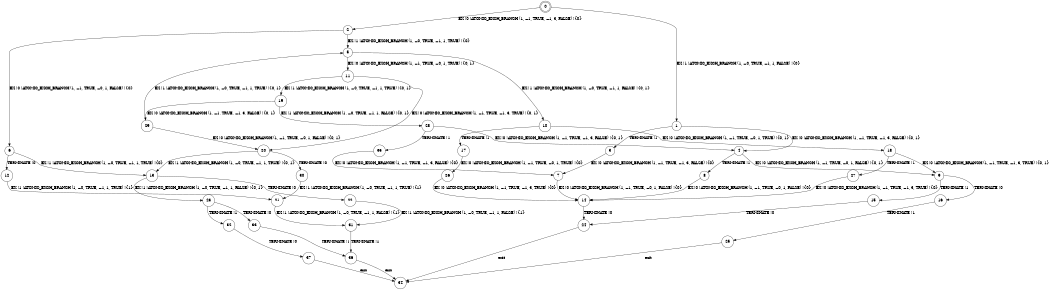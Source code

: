 digraph BCG {
size = "7, 10.5";
center = TRUE;
node [shape = circle];
0 [peripheries = 2];
0 -> 1 [label = "EX !1 !ATOMIC_EXCH_BRANCH (1, +0, TRUE, +1, 1, FALSE) !{0}"];
0 -> 2 [label = "EX !0 !ATOMIC_EXCH_BRANCH (1, +1, TRUE, +1, 3, FALSE) !{0}"];
1 -> 3 [label = "TERMINATE !1"];
1 -> 4 [label = "EX !0 !ATOMIC_EXCH_BRANCH (1, +1, TRUE, +1, 3, FALSE) !{0, 1}"];
2 -> 5 [label = "EX !1 !ATOMIC_EXCH_BRANCH (1, +0, TRUE, +1, 1, TRUE) !{0}"];
2 -> 6 [label = "EX !0 !ATOMIC_EXCH_BRANCH (1, +1, TRUE, +0, 1, FALSE) !{0}"];
3 -> 7 [label = "EX !0 !ATOMIC_EXCH_BRANCH (1, +1, TRUE, +1, 3, FALSE) !{0}"];
4 -> 8 [label = "TERMINATE !1"];
4 -> 9 [label = "EX !0 !ATOMIC_EXCH_BRANCH (1, +1, TRUE, +0, 1, FALSE) !{0, 1}"];
5 -> 10 [label = "EX !1 !ATOMIC_EXCH_BRANCH (1, +0, TRUE, +1, 1, FALSE) !{0, 1}"];
5 -> 11 [label = "EX !0 !ATOMIC_EXCH_BRANCH (1, +1, TRUE, +0, 1, TRUE) !{0, 1}"];
6 -> 12 [label = "TERMINATE !0"];
6 -> 13 [label = "EX !1 !ATOMIC_EXCH_BRANCH (1, +0, TRUE, +1, 1, TRUE) !{0}"];
7 -> 14 [label = "EX !0 !ATOMIC_EXCH_BRANCH (1, +1, TRUE, +0, 1, FALSE) !{0}"];
8 -> 14 [label = "EX !0 !ATOMIC_EXCH_BRANCH (1, +1, TRUE, +0, 1, FALSE) !{0}"];
9 -> 15 [label = "TERMINATE !1"];
9 -> 16 [label = "TERMINATE !0"];
10 -> 17 [label = "TERMINATE !1"];
10 -> 18 [label = "EX !0 !ATOMIC_EXCH_BRANCH (1, +1, TRUE, +0, 1, TRUE) !{0, 1}"];
11 -> 19 [label = "EX !1 !ATOMIC_EXCH_BRANCH (1, +0, TRUE, +1, 1, TRUE) !{0, 1}"];
11 -> 20 [label = "EX !0 !ATOMIC_EXCH_BRANCH (1, +1, TRUE, +1, 3, TRUE) !{0, 1}"];
12 -> 21 [label = "EX !1 !ATOMIC_EXCH_BRANCH (1, +0, TRUE, +1, 1, TRUE) !{1}"];
13 -> 22 [label = "TERMINATE !0"];
13 -> 23 [label = "EX !1 !ATOMIC_EXCH_BRANCH (1, +0, TRUE, +1, 1, FALSE) !{0, 1}"];
14 -> 24 [label = "TERMINATE !0"];
15 -> 24 [label = "TERMINATE !0"];
16 -> 25 [label = "TERMINATE !1"];
17 -> 26 [label = "EX !0 !ATOMIC_EXCH_BRANCH (1, +1, TRUE, +0, 1, TRUE) !{0}"];
18 -> 27 [label = "TERMINATE !1"];
18 -> 9 [label = "EX !0 !ATOMIC_EXCH_BRANCH (1, +1, TRUE, +1, 3, TRUE) !{0, 1}"];
19 -> 28 [label = "EX !1 !ATOMIC_EXCH_BRANCH (1, +0, TRUE, +1, 1, FALSE) !{0, 1}"];
19 -> 29 [label = "EX !0 !ATOMIC_EXCH_BRANCH (1, +1, TRUE, +1, 3, FALSE) !{0, 1}"];
20 -> 30 [label = "TERMINATE !0"];
20 -> 13 [label = "EX !1 !ATOMIC_EXCH_BRANCH (1, +0, TRUE, +1, 1, TRUE) !{0, 1}"];
21 -> 31 [label = "EX !1 !ATOMIC_EXCH_BRANCH (1, +0, TRUE, +1, 1, FALSE) !{1}"];
22 -> 31 [label = "EX !1 !ATOMIC_EXCH_BRANCH (1, +0, TRUE, +1, 1, FALSE) !{1}"];
23 -> 32 [label = "TERMINATE !1"];
23 -> 33 [label = "TERMINATE !0"];
24 -> 34 [label = "exit"];
25 -> 34 [label = "exit"];
26 -> 14 [label = "EX !0 !ATOMIC_EXCH_BRANCH (1, +1, TRUE, +1, 3, TRUE) !{0}"];
27 -> 14 [label = "EX !0 !ATOMIC_EXCH_BRANCH (1, +1, TRUE, +1, 3, TRUE) !{0}"];
28 -> 35 [label = "TERMINATE !1"];
28 -> 4 [label = "EX !0 !ATOMIC_EXCH_BRANCH (1, +1, TRUE, +1, 3, FALSE) !{0, 1}"];
29 -> 5 [label = "EX !1 !ATOMIC_EXCH_BRANCH (1, +0, TRUE, +1, 1, TRUE) !{0, 1}"];
29 -> 20 [label = "EX !0 !ATOMIC_EXCH_BRANCH (1, +1, TRUE, +0, 1, FALSE) !{0, 1}"];
30 -> 21 [label = "EX !1 !ATOMIC_EXCH_BRANCH (1, +0, TRUE, +1, 1, TRUE) !{1}"];
31 -> 36 [label = "TERMINATE !1"];
32 -> 37 [label = "TERMINATE !0"];
33 -> 36 [label = "TERMINATE !1"];
35 -> 7 [label = "EX !0 !ATOMIC_EXCH_BRANCH (1, +1, TRUE, +1, 3, FALSE) !{0}"];
36 -> 34 [label = "exit"];
37 -> 34 [label = "exit"];
}
